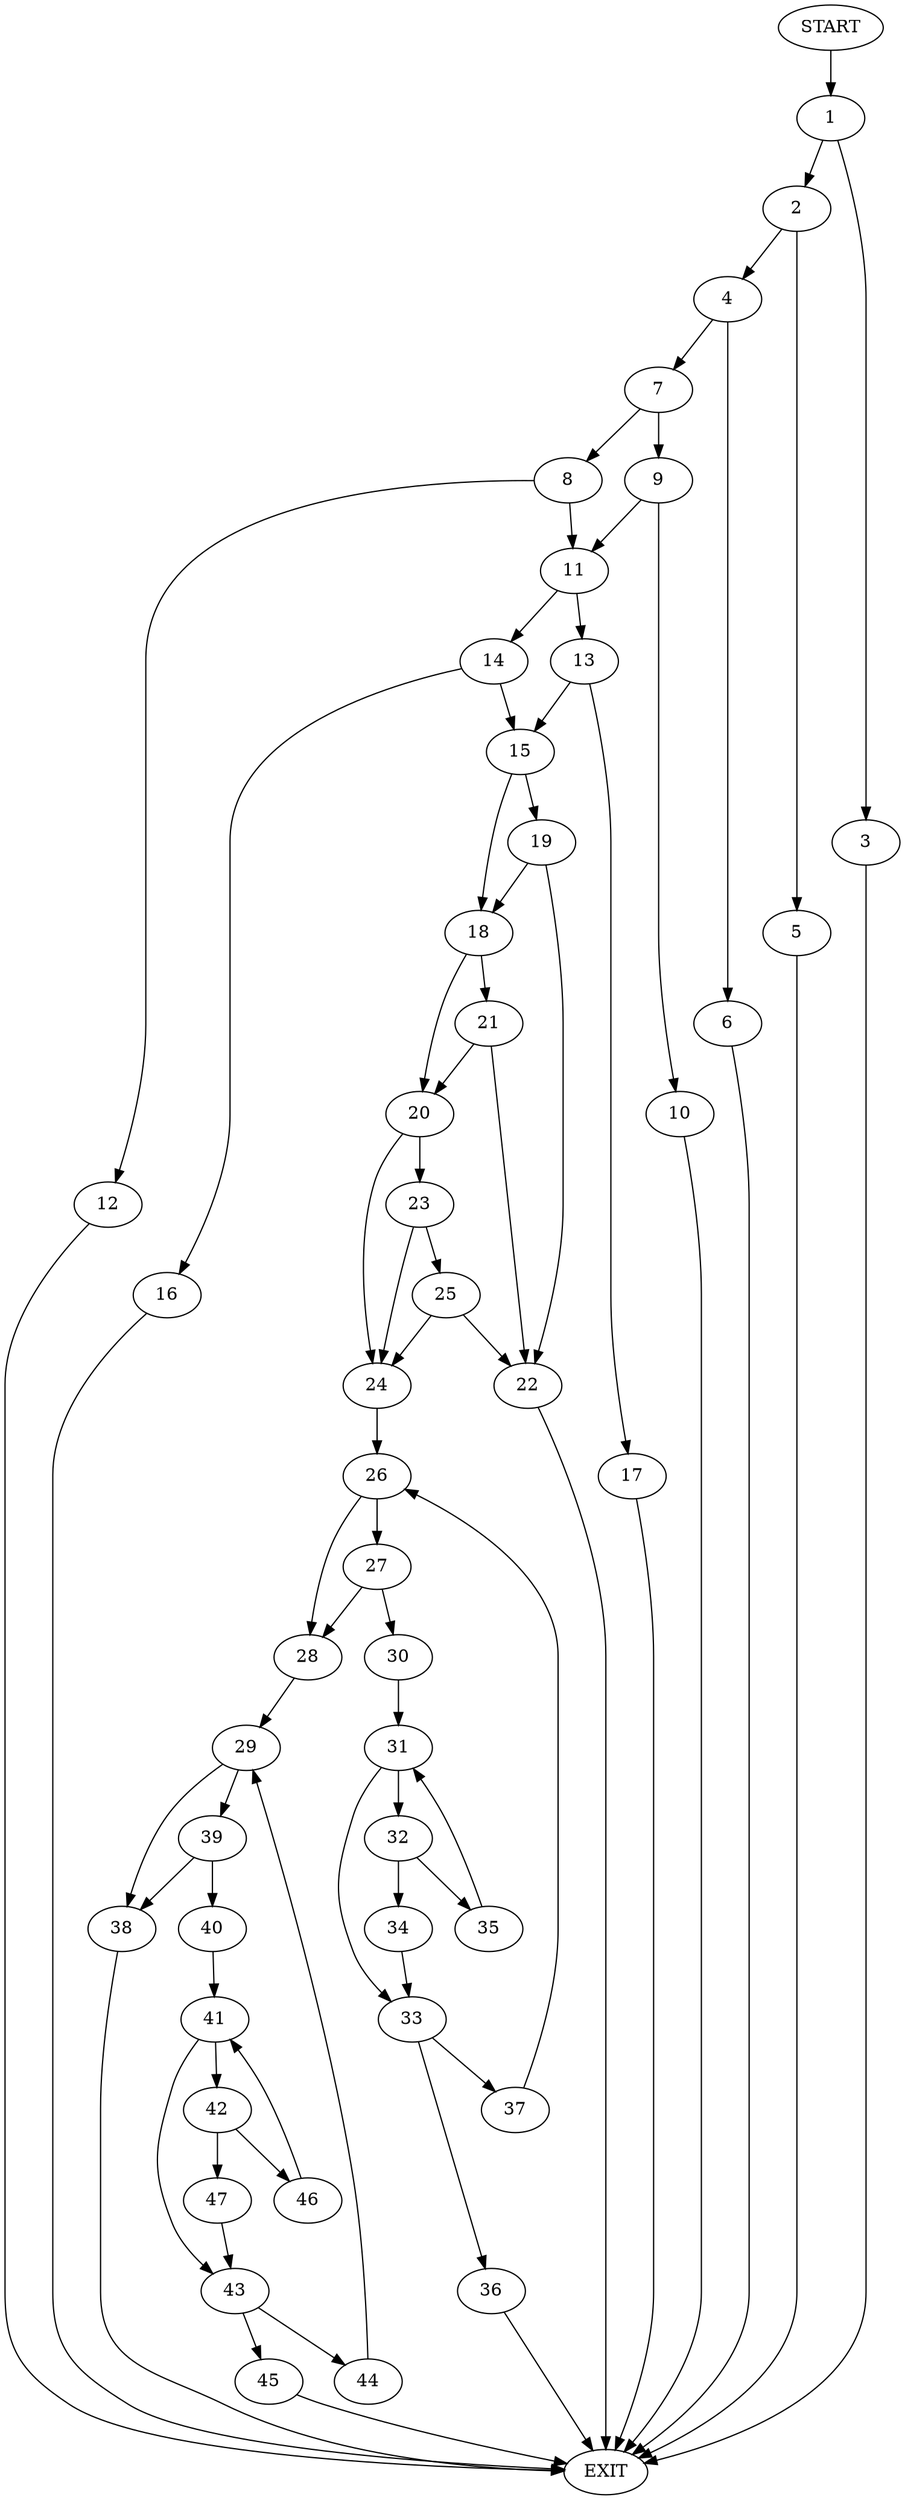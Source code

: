 digraph {
0 [label="START"]
48 [label="EXIT"]
0 -> 1
1 -> 2
1 -> 3
2 -> 4
2 -> 5
3 -> 48
4 -> 6
4 -> 7
5 -> 48
6 -> 48
7 -> 8
7 -> 9
9 -> 10
9 -> 11
8 -> 12
8 -> 11
11 -> 13
11 -> 14
12 -> 48
10 -> 48
14 -> 15
14 -> 16
13 -> 17
13 -> 15
15 -> 18
15 -> 19
17 -> 48
16 -> 48
18 -> 20
18 -> 21
19 -> 22
19 -> 18
22 -> 48
20 -> 23
20 -> 24
21 -> 22
21 -> 20
23 -> 24
23 -> 25
24 -> 26
25 -> 22
25 -> 24
26 -> 27
26 -> 28
28 -> 29
27 -> 30
27 -> 28
30 -> 31
31 -> 32
31 -> 33
32 -> 34
32 -> 35
33 -> 36
33 -> 37
34 -> 33
35 -> 31
36 -> 48
37 -> 26
29 -> 38
29 -> 39
38 -> 48
39 -> 38
39 -> 40
40 -> 41
41 -> 42
41 -> 43
43 -> 44
43 -> 45
42 -> 46
42 -> 47
47 -> 43
46 -> 41
44 -> 29
45 -> 48
}
